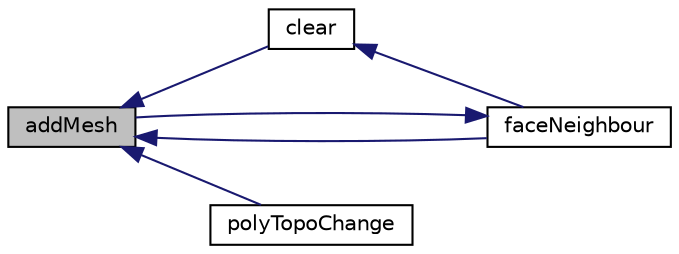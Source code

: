 digraph "addMesh"
{
  bgcolor="transparent";
  edge [fontname="Helvetica",fontsize="10",labelfontname="Helvetica",labelfontsize="10"];
  node [fontname="Helvetica",fontsize="10",shape=record];
  rankdir="LR";
  Node1162 [label="addMesh",height=0.2,width=0.4,color="black", fillcolor="grey75", style="filled", fontcolor="black"];
  Node1162 -> Node1163 [dir="back",color="midnightblue",fontsize="10",style="solid",fontname="Helvetica"];
  Node1163 [label="clear",height=0.2,width=0.4,color="black",URL="$a22449.html#ac8bb3912a3ce86b15842e79d0b421204",tooltip="Clear all storage. "];
  Node1163 -> Node1164 [dir="back",color="midnightblue",fontsize="10",style="solid",fontname="Helvetica"];
  Node1164 [label="faceNeighbour",height=0.2,width=0.4,color="black",URL="$a22449.html#ac0226836c6afb225e82b34f85b7c5d2c"];
  Node1164 -> Node1162 [dir="back",color="midnightblue",fontsize="10",style="solid",fontname="Helvetica"];
  Node1162 -> Node1164 [dir="back",color="midnightblue",fontsize="10",style="solid",fontname="Helvetica"];
  Node1162 -> Node1165 [dir="back",color="midnightblue",fontsize="10",style="solid",fontname="Helvetica"];
  Node1165 [label="polyTopoChange",height=0.2,width=0.4,color="black",URL="$a22449.html#a158efdaa4673bf44ac6748dde6a5cad6",tooltip="Construct from mesh. Adds all points/face/cells from mesh. "];
}
